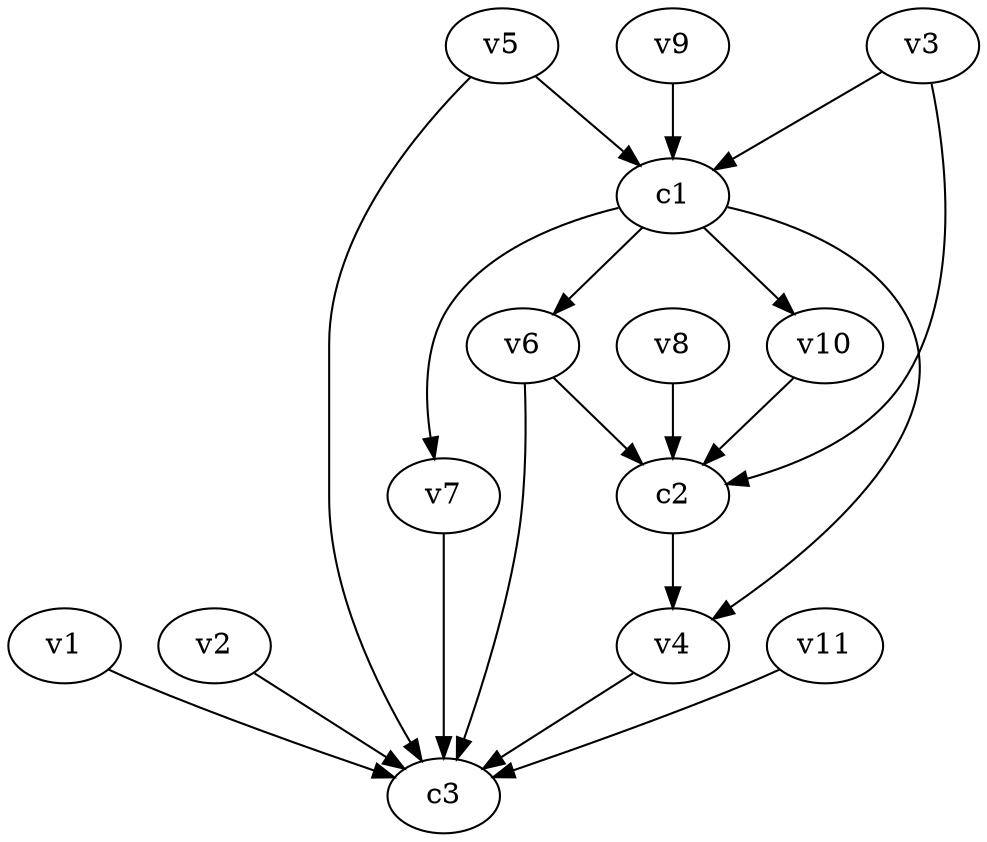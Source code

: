 strict digraph  {
c1;
c2;
c3;
v1;
v2;
v3;
v4;
v5;
v6;
v7;
v8;
v9;
v10;
v11;
c1 -> v4  [weight=1];
c1 -> v7  [weight=1];
c1 -> v10  [weight=1];
c1 -> v6  [weight=1];
c2 -> v4  [weight=1];
v1 -> c3  [weight=1];
v2 -> c3  [weight=1];
v3 -> c2  [weight=1];
v3 -> c1  [weight=1];
v4 -> c3  [weight=1];
v5 -> c3  [weight=1];
v5 -> c1  [weight=1];
v6 -> c2  [weight=1];
v6 -> c3  [weight=1];
v7 -> c3  [weight=1];
v8 -> c2  [weight=1];
v9 -> c1  [weight=1];
v10 -> c2  [weight=1];
v11 -> c3  [weight=1];
}
